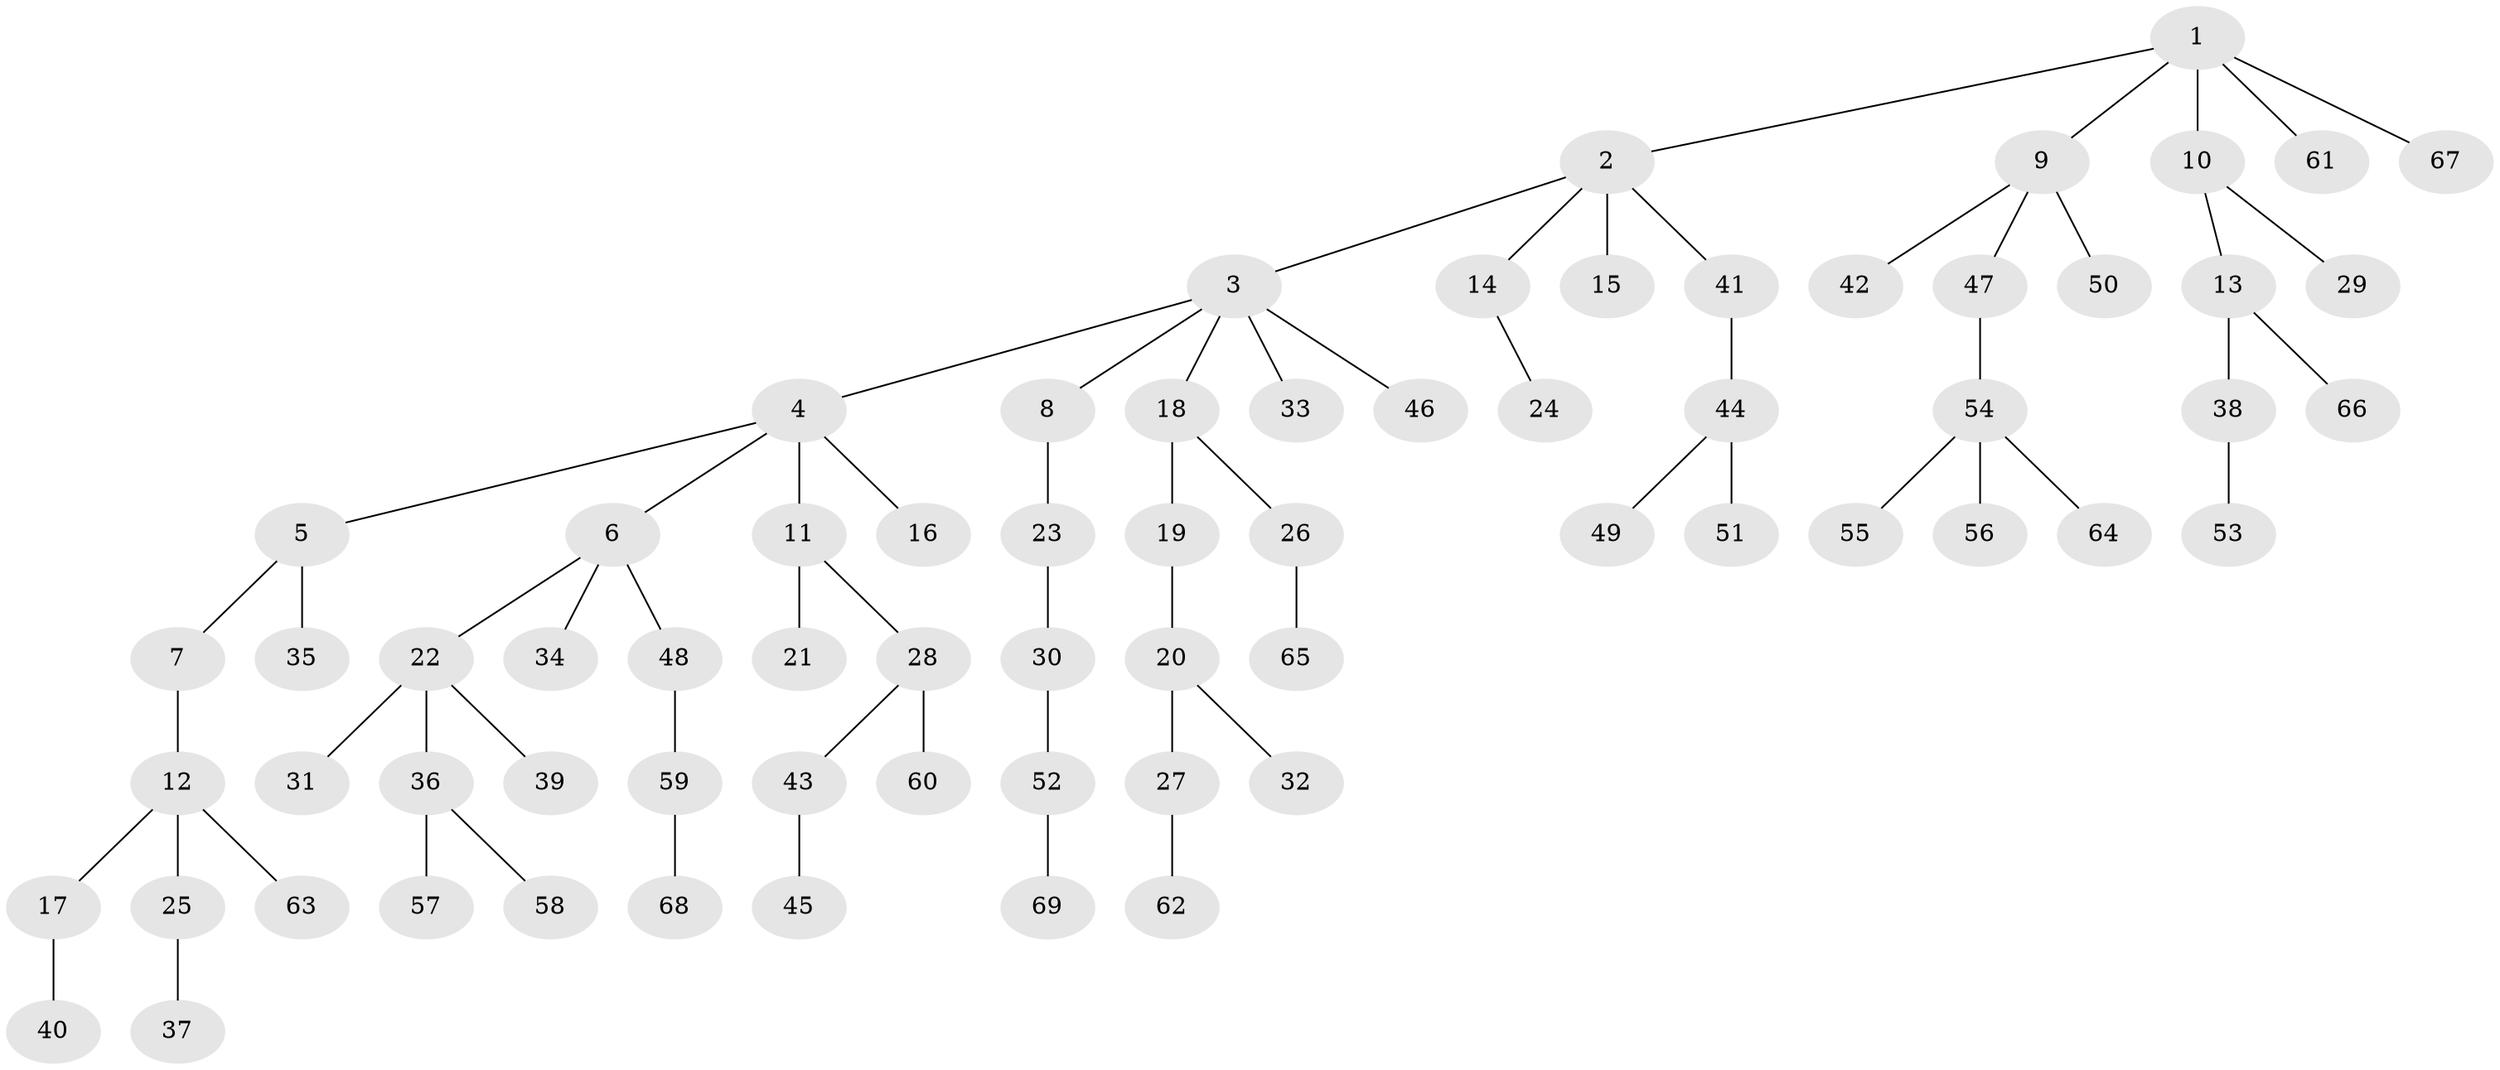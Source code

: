 // original degree distribution, {6: 0.03125, 7: 0.010416666666666666, 1: 0.53125, 3: 0.13541666666666666, 5: 0.03125, 2: 0.20833333333333334, 4: 0.052083333333333336}
// Generated by graph-tools (version 1.1) at 2025/51/03/04/25 22:51:39]
// undirected, 69 vertices, 68 edges
graph export_dot {
  node [color=gray90,style=filled];
  1;
  2;
  3;
  4;
  5;
  6;
  7;
  8;
  9;
  10;
  11;
  12;
  13;
  14;
  15;
  16;
  17;
  18;
  19;
  20;
  21;
  22;
  23;
  24;
  25;
  26;
  27;
  28;
  29;
  30;
  31;
  32;
  33;
  34;
  35;
  36;
  37;
  38;
  39;
  40;
  41;
  42;
  43;
  44;
  45;
  46;
  47;
  48;
  49;
  50;
  51;
  52;
  53;
  54;
  55;
  56;
  57;
  58;
  59;
  60;
  61;
  62;
  63;
  64;
  65;
  66;
  67;
  68;
  69;
  1 -- 2 [weight=1.0];
  1 -- 9 [weight=1.0];
  1 -- 10 [weight=1.0];
  1 -- 61 [weight=1.0];
  1 -- 67 [weight=1.0];
  2 -- 3 [weight=1.0];
  2 -- 14 [weight=1.0];
  2 -- 15 [weight=1.0];
  2 -- 41 [weight=1.0];
  3 -- 4 [weight=1.0];
  3 -- 8 [weight=1.0];
  3 -- 18 [weight=1.0];
  3 -- 33 [weight=1.0];
  3 -- 46 [weight=1.0];
  4 -- 5 [weight=1.0];
  4 -- 6 [weight=1.0];
  4 -- 11 [weight=1.0];
  4 -- 16 [weight=1.0];
  5 -- 7 [weight=1.0];
  5 -- 35 [weight=1.0];
  6 -- 22 [weight=1.0];
  6 -- 34 [weight=1.0];
  6 -- 48 [weight=1.0];
  7 -- 12 [weight=1.0];
  8 -- 23 [weight=1.0];
  9 -- 42 [weight=1.0];
  9 -- 47 [weight=1.0];
  9 -- 50 [weight=1.0];
  10 -- 13 [weight=1.0];
  10 -- 29 [weight=1.0];
  11 -- 21 [weight=1.0];
  11 -- 28 [weight=1.0];
  12 -- 17 [weight=1.0];
  12 -- 25 [weight=1.0];
  12 -- 63 [weight=1.0];
  13 -- 38 [weight=1.0];
  13 -- 66 [weight=1.0];
  14 -- 24 [weight=1.0];
  17 -- 40 [weight=1.0];
  18 -- 19 [weight=1.0];
  18 -- 26 [weight=1.0];
  19 -- 20 [weight=1.0];
  20 -- 27 [weight=1.0];
  20 -- 32 [weight=1.0];
  22 -- 31 [weight=1.0];
  22 -- 36 [weight=1.0];
  22 -- 39 [weight=1.0];
  23 -- 30 [weight=1.0];
  25 -- 37 [weight=1.0];
  26 -- 65 [weight=1.0];
  27 -- 62 [weight=1.0];
  28 -- 43 [weight=1.0];
  28 -- 60 [weight=1.0];
  30 -- 52 [weight=1.0];
  36 -- 57 [weight=1.0];
  36 -- 58 [weight=1.0];
  38 -- 53 [weight=1.0];
  41 -- 44 [weight=1.0];
  43 -- 45 [weight=1.0];
  44 -- 49 [weight=1.0];
  44 -- 51 [weight=1.0];
  47 -- 54 [weight=1.0];
  48 -- 59 [weight=1.0];
  52 -- 69 [weight=1.0];
  54 -- 55 [weight=1.0];
  54 -- 56 [weight=1.0];
  54 -- 64 [weight=1.0];
  59 -- 68 [weight=1.0];
}
